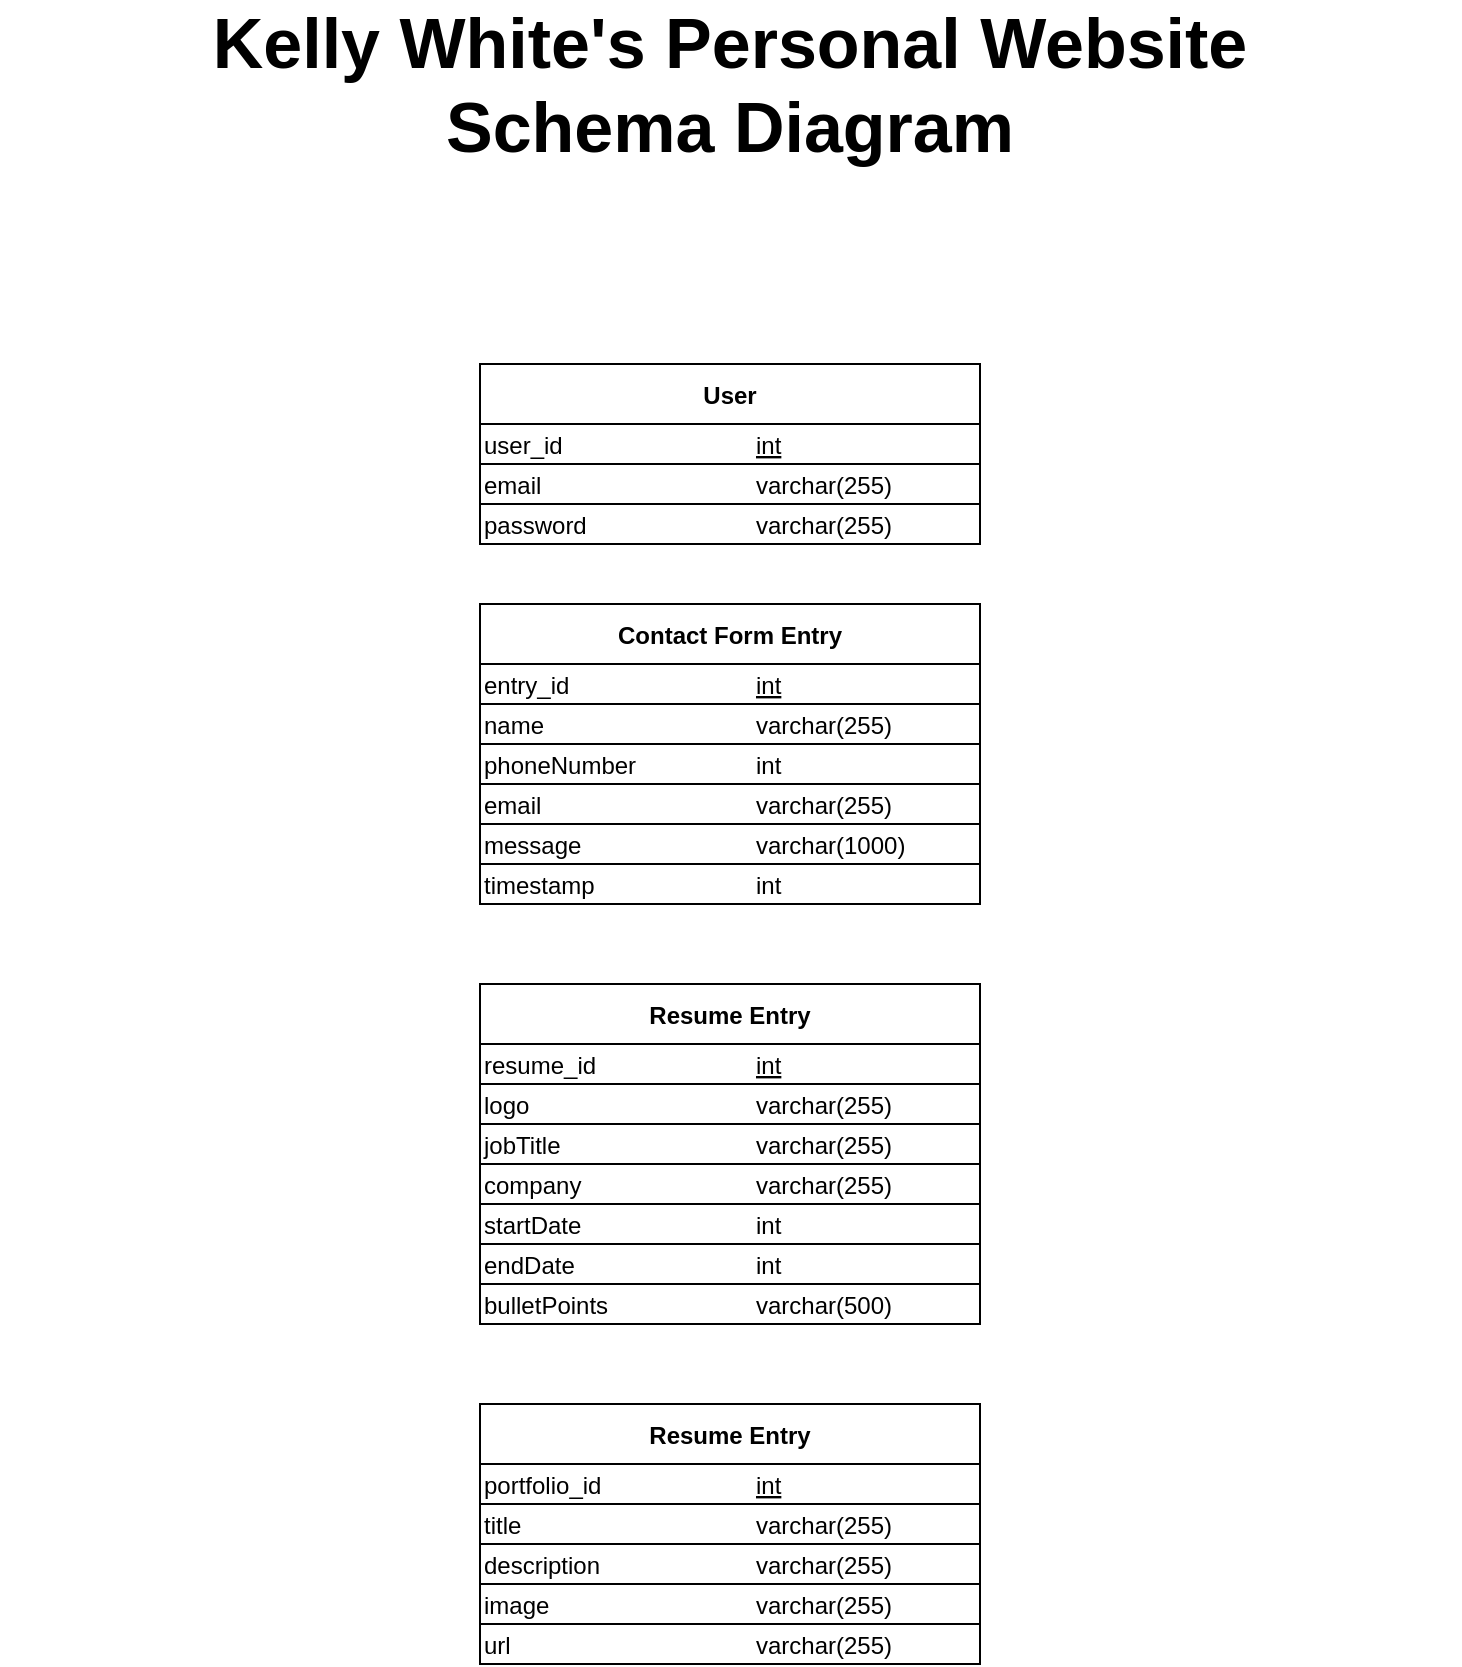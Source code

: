 <mxfile>
    <diagram id="R2lEEEUBdFMjLlhIrx00" name="Page-1">
        <mxGraphModel dx="1049" dy="1129" grid="1" gridSize="10" guides="1" tooltips="1" connect="1" arrows="1" fold="1" page="1" pageScale="1" pageWidth="850" pageHeight="1100" math="0" shadow="0" extFonts="Permanent Marker^https://fonts.googleapis.com/css?family=Permanent+Marker">
            <root>
                <mxCell id="0"/>
                <mxCell id="1" parent="0"/>
                <mxCell id="C-vyLk0tnHw3VtMMgP7b-13" value="User" style="shape=table;startSize=30;container=1;collapsible=1;childLayout=tableLayout;fixedRows=0;rowLines=1;fontStyle=1;align=center;resizeLast=1;columnLines=0;resizeLastRow=0;" parent="1" vertex="1">
                    <mxGeometry x="300" y="225" width="250" height="90" as="geometry"/>
                </mxCell>
                <mxCell id="C-vyLk0tnHw3VtMMgP7b-14" value="" style="shape=partialRectangle;collapsible=0;dropTarget=0;pointerEvents=0;fillColor=none;points=[[0,0.5],[1,0.5]];portConstraint=eastwest;top=0;left=0;right=0;bottom=1;" parent="C-vyLk0tnHw3VtMMgP7b-13" vertex="1">
                    <mxGeometry y="30" width="250" height="20" as="geometry"/>
                </mxCell>
                <mxCell id="C-vyLk0tnHw3VtMMgP7b-15" value="user_id" style="shape=partialRectangle;overflow=hidden;connectable=0;fillColor=none;top=0;left=0;bottom=0;right=0;fontStyle=0;align=left;" parent="C-vyLk0tnHw3VtMMgP7b-14" vertex="1">
                    <mxGeometry width="130" height="20" as="geometry"/>
                </mxCell>
                <mxCell id="C-vyLk0tnHw3VtMMgP7b-16" value="int" style="shape=partialRectangle;overflow=hidden;connectable=0;fillColor=none;top=0;left=0;bottom=0;right=0;align=left;spacingLeft=6;fontStyle=4;" parent="C-vyLk0tnHw3VtMMgP7b-14" vertex="1">
                    <mxGeometry x="130" width="120" height="20" as="geometry"/>
                </mxCell>
                <mxCell id="C-vyLk0tnHw3VtMMgP7b-17" value="" style="shape=partialRectangle;collapsible=0;dropTarget=0;pointerEvents=0;fillColor=none;points=[[0,0.5],[1,0.5]];portConstraint=eastwest;top=0;left=0;right=0;bottom=0;" parent="C-vyLk0tnHw3VtMMgP7b-13" vertex="1">
                    <mxGeometry y="50" width="250" height="20" as="geometry"/>
                </mxCell>
                <mxCell id="C-vyLk0tnHw3VtMMgP7b-18" value="email" style="shape=partialRectangle;overflow=hidden;connectable=0;fillColor=none;top=0;left=0;bottom=0;right=0;align=left;" parent="C-vyLk0tnHw3VtMMgP7b-17" vertex="1">
                    <mxGeometry width="130" height="20" as="geometry"/>
                </mxCell>
                <mxCell id="C-vyLk0tnHw3VtMMgP7b-19" value="varchar(255)" style="shape=partialRectangle;overflow=hidden;connectable=0;fillColor=none;top=0;left=0;bottom=0;right=0;align=left;spacingLeft=6;" parent="C-vyLk0tnHw3VtMMgP7b-17" vertex="1">
                    <mxGeometry x="130" width="120" height="20" as="geometry"/>
                </mxCell>
                <mxCell id="C-vyLk0tnHw3VtMMgP7b-20" value="" style="shape=partialRectangle;collapsible=0;dropTarget=0;pointerEvents=0;fillColor=none;points=[[0,0.5],[1,0.5]];portConstraint=eastwest;top=0;left=0;right=0;bottom=0;" parent="C-vyLk0tnHw3VtMMgP7b-13" vertex="1">
                    <mxGeometry y="70" width="250" height="20" as="geometry"/>
                </mxCell>
                <mxCell id="C-vyLk0tnHw3VtMMgP7b-21" value="password" style="shape=partialRectangle;overflow=hidden;connectable=0;fillColor=none;top=0;left=0;bottom=0;right=0;perimeterSpacing=1;align=left;dashed=1;dashPattern=1 1;" parent="C-vyLk0tnHw3VtMMgP7b-20" vertex="1">
                    <mxGeometry width="130" height="20" as="geometry"/>
                </mxCell>
                <mxCell id="C-vyLk0tnHw3VtMMgP7b-22" value="varchar(255)" style="shape=partialRectangle;overflow=hidden;connectable=0;fillColor=none;top=0;left=0;bottom=0;right=0;align=left;spacingLeft=6;perimeterSpacing=1;dashed=1;dashPattern=1 1;" parent="C-vyLk0tnHw3VtMMgP7b-20" vertex="1">
                    <mxGeometry x="130" width="120" height="20" as="geometry"/>
                </mxCell>
                <mxCell id="43" value="Contact Form Entry" style="shape=table;startSize=30;container=1;collapsible=1;childLayout=tableLayout;fixedRows=0;rowLines=1;fontStyle=1;align=center;resizeLast=1;columnLines=0;resizeLastRow=0;" vertex="1" parent="1">
                    <mxGeometry x="300" y="345" width="250" height="150" as="geometry"/>
                </mxCell>
                <mxCell id="44" value="" style="shape=partialRectangle;collapsible=0;dropTarget=0;pointerEvents=0;fillColor=none;points=[[0,0.5],[1,0.5]];portConstraint=eastwest;top=0;left=0;right=0;bottom=1;" vertex="1" parent="43">
                    <mxGeometry y="30" width="250" height="20" as="geometry"/>
                </mxCell>
                <mxCell id="45" value="entry_id" style="shape=partialRectangle;overflow=hidden;connectable=0;fillColor=none;top=0;left=0;bottom=0;right=0;fontStyle=0;align=left;" vertex="1" parent="44">
                    <mxGeometry width="130" height="20" as="geometry"/>
                </mxCell>
                <mxCell id="46" value="int" style="shape=partialRectangle;overflow=hidden;connectable=0;fillColor=none;top=0;left=0;bottom=0;right=0;align=left;spacingLeft=6;fontStyle=4;" vertex="1" parent="44">
                    <mxGeometry x="130" width="120" height="20" as="geometry"/>
                </mxCell>
                <mxCell id="47" value="" style="shape=partialRectangle;collapsible=0;dropTarget=0;pointerEvents=0;fillColor=none;points=[[0,0.5],[1,0.5]];portConstraint=eastwest;top=0;left=0;right=0;bottom=0;" vertex="1" parent="43">
                    <mxGeometry y="50" width="250" height="20" as="geometry"/>
                </mxCell>
                <mxCell id="48" value="name" style="shape=partialRectangle;overflow=hidden;connectable=0;fillColor=none;top=0;left=0;bottom=0;right=0;align=left;" vertex="1" parent="47">
                    <mxGeometry width="130" height="20" as="geometry"/>
                </mxCell>
                <mxCell id="49" value="varchar(255)" style="shape=partialRectangle;overflow=hidden;connectable=0;fillColor=none;top=0;left=0;bottom=0;right=0;align=left;spacingLeft=6;" vertex="1" parent="47">
                    <mxGeometry x="130" width="120" height="20" as="geometry"/>
                </mxCell>
                <mxCell id="50" value="" style="shape=partialRectangle;collapsible=0;dropTarget=0;pointerEvents=0;fillColor=none;points=[[0,0.5],[1,0.5]];portConstraint=eastwest;top=0;left=0;right=0;bottom=0;" vertex="1" parent="43">
                    <mxGeometry y="70" width="250" height="20" as="geometry"/>
                </mxCell>
                <mxCell id="51" value="phoneNumber" style="shape=partialRectangle;overflow=hidden;connectable=0;fillColor=none;top=0;left=0;bottom=0;right=0;perimeterSpacing=1;align=left;dashed=1;dashPattern=1 1;" vertex="1" parent="50">
                    <mxGeometry width="130" height="20" as="geometry"/>
                </mxCell>
                <mxCell id="52" value="int" style="shape=partialRectangle;overflow=hidden;connectable=0;fillColor=none;top=0;left=0;bottom=0;right=0;align=left;spacingLeft=6;perimeterSpacing=1;dashed=1;dashPattern=1 1;" vertex="1" parent="50">
                    <mxGeometry x="130" width="120" height="20" as="geometry"/>
                </mxCell>
                <mxCell id="53" style="shape=partialRectangle;collapsible=0;dropTarget=0;pointerEvents=0;fillColor=none;points=[[0,0.5],[1,0.5]];portConstraint=eastwest;top=0;left=0;right=0;bottom=0;" vertex="1" parent="43">
                    <mxGeometry y="90" width="250" height="20" as="geometry"/>
                </mxCell>
                <mxCell id="54" value="email" style="shape=partialRectangle;overflow=hidden;connectable=0;fillColor=none;top=0;left=0;bottom=0;right=0;perimeterSpacing=1;align=left;dashed=1;dashPattern=1 1;" vertex="1" parent="53">
                    <mxGeometry width="130" height="20" as="geometry"/>
                </mxCell>
                <mxCell id="55" value="varchar(255)" style="shape=partialRectangle;overflow=hidden;connectable=0;fillColor=none;top=0;left=0;bottom=0;right=0;align=left;spacingLeft=6;perimeterSpacing=1;dashed=1;dashPattern=1 1;" vertex="1" parent="53">
                    <mxGeometry x="130" width="120" height="20" as="geometry"/>
                </mxCell>
                <mxCell id="56" style="shape=partialRectangle;collapsible=0;dropTarget=0;pointerEvents=0;fillColor=none;points=[[0,0.5],[1,0.5]];portConstraint=eastwest;top=0;left=0;right=0;bottom=0;" vertex="1" parent="43">
                    <mxGeometry y="110" width="250" height="20" as="geometry"/>
                </mxCell>
                <mxCell id="57" value="message" style="shape=partialRectangle;overflow=hidden;connectable=0;fillColor=none;top=0;left=0;bottom=0;right=0;perimeterSpacing=1;align=left;dashed=1;dashPattern=1 1;" vertex="1" parent="56">
                    <mxGeometry width="130" height="20" as="geometry"/>
                </mxCell>
                <mxCell id="58" value="varchar(1000)" style="shape=partialRectangle;overflow=hidden;connectable=0;fillColor=none;top=0;left=0;bottom=0;right=0;align=left;spacingLeft=6;perimeterSpacing=1;dashed=1;dashPattern=1 1;" vertex="1" parent="56">
                    <mxGeometry x="130" width="120" height="20" as="geometry"/>
                </mxCell>
                <mxCell id="62" style="shape=partialRectangle;collapsible=0;dropTarget=0;pointerEvents=0;fillColor=none;points=[[0,0.5],[1,0.5]];portConstraint=eastwest;top=0;left=0;right=0;bottom=0;" vertex="1" parent="43">
                    <mxGeometry y="130" width="250" height="20" as="geometry"/>
                </mxCell>
                <mxCell id="63" value="timestamp" style="shape=partialRectangle;overflow=hidden;connectable=0;fillColor=none;top=0;left=0;bottom=0;right=0;perimeterSpacing=1;align=left;dashed=1;dashPattern=1 1;" vertex="1" parent="62">
                    <mxGeometry width="130" height="20" as="geometry"/>
                </mxCell>
                <mxCell id="64" value="int" style="shape=partialRectangle;overflow=hidden;connectable=0;fillColor=none;top=0;left=0;bottom=0;right=0;align=left;spacingLeft=6;perimeterSpacing=1;dashed=1;dashPattern=1 1;" vertex="1" parent="62">
                    <mxGeometry x="130" width="120" height="20" as="geometry"/>
                </mxCell>
                <mxCell id="65" value="Resume Entry" style="shape=table;startSize=30;container=1;collapsible=1;childLayout=tableLayout;fixedRows=0;rowLines=1;fontStyle=1;align=center;resizeLast=1;columnLines=0;resizeLastRow=0;" vertex="1" parent="1">
                    <mxGeometry x="300" y="535" width="250" height="170" as="geometry"/>
                </mxCell>
                <mxCell id="66" value="" style="shape=partialRectangle;collapsible=0;dropTarget=0;pointerEvents=0;fillColor=none;points=[[0,0.5],[1,0.5]];portConstraint=eastwest;top=0;left=0;right=0;bottom=1;" vertex="1" parent="65">
                    <mxGeometry y="30" width="250" height="20" as="geometry"/>
                </mxCell>
                <mxCell id="67" value="resume_id" style="shape=partialRectangle;overflow=hidden;connectable=0;fillColor=none;top=0;left=0;bottom=0;right=0;fontStyle=0;align=left;" vertex="1" parent="66">
                    <mxGeometry width="130" height="20" as="geometry"/>
                </mxCell>
                <mxCell id="68" value="int" style="shape=partialRectangle;overflow=hidden;connectable=0;fillColor=none;top=0;left=0;bottom=0;right=0;align=left;spacingLeft=6;fontStyle=4;" vertex="1" parent="66">
                    <mxGeometry x="130" width="120" height="20" as="geometry"/>
                </mxCell>
                <mxCell id="69" value="" style="shape=partialRectangle;collapsible=0;dropTarget=0;pointerEvents=0;fillColor=none;points=[[0,0.5],[1,0.5]];portConstraint=eastwest;top=0;left=0;right=0;bottom=0;" vertex="1" parent="65">
                    <mxGeometry y="50" width="250" height="20" as="geometry"/>
                </mxCell>
                <mxCell id="70" value="logo" style="shape=partialRectangle;overflow=hidden;connectable=0;fillColor=none;top=0;left=0;bottom=0;right=0;align=left;" vertex="1" parent="69">
                    <mxGeometry width="130" height="20" as="geometry"/>
                </mxCell>
                <mxCell id="71" value="varchar(255)" style="shape=partialRectangle;overflow=hidden;connectable=0;fillColor=none;top=0;left=0;bottom=0;right=0;align=left;spacingLeft=6;" vertex="1" parent="69">
                    <mxGeometry x="130" width="120" height="20" as="geometry"/>
                </mxCell>
                <mxCell id="72" value="" style="shape=partialRectangle;collapsible=0;dropTarget=0;pointerEvents=0;fillColor=none;points=[[0,0.5],[1,0.5]];portConstraint=eastwest;top=0;left=0;right=0;bottom=0;" vertex="1" parent="65">
                    <mxGeometry y="70" width="250" height="20" as="geometry"/>
                </mxCell>
                <mxCell id="73" value="jobTitle" style="shape=partialRectangle;overflow=hidden;connectable=0;fillColor=none;top=0;left=0;bottom=0;right=0;perimeterSpacing=1;align=left;dashed=1;dashPattern=1 1;" vertex="1" parent="72">
                    <mxGeometry width="130" height="20" as="geometry"/>
                </mxCell>
                <mxCell id="74" value="varchar(255)" style="shape=partialRectangle;overflow=hidden;connectable=0;fillColor=none;top=0;left=0;bottom=0;right=0;align=left;spacingLeft=6;perimeterSpacing=1;dashed=1;dashPattern=1 1;" vertex="1" parent="72">
                    <mxGeometry x="130" width="120" height="20" as="geometry"/>
                </mxCell>
                <mxCell id="75" style="shape=partialRectangle;collapsible=0;dropTarget=0;pointerEvents=0;fillColor=none;points=[[0,0.5],[1,0.5]];portConstraint=eastwest;top=0;left=0;right=0;bottom=0;" vertex="1" parent="65">
                    <mxGeometry y="90" width="250" height="20" as="geometry"/>
                </mxCell>
                <mxCell id="76" value="company" style="shape=partialRectangle;overflow=hidden;connectable=0;fillColor=none;top=0;left=0;bottom=0;right=0;perimeterSpacing=1;align=left;dashed=1;dashPattern=1 1;" vertex="1" parent="75">
                    <mxGeometry width="130" height="20" as="geometry"/>
                </mxCell>
                <mxCell id="77" value="varchar(255)" style="shape=partialRectangle;overflow=hidden;connectable=0;fillColor=none;top=0;left=0;bottom=0;right=0;align=left;spacingLeft=6;perimeterSpacing=1;dashed=1;dashPattern=1 1;" vertex="1" parent="75">
                    <mxGeometry x="130" width="120" height="20" as="geometry"/>
                </mxCell>
                <mxCell id="78" style="shape=partialRectangle;collapsible=0;dropTarget=0;pointerEvents=0;fillColor=none;points=[[0,0.5],[1,0.5]];portConstraint=eastwest;top=0;left=0;right=0;bottom=0;" vertex="1" parent="65">
                    <mxGeometry y="110" width="250" height="20" as="geometry"/>
                </mxCell>
                <mxCell id="79" value="startDate" style="shape=partialRectangle;overflow=hidden;connectable=0;fillColor=none;top=0;left=0;bottom=0;right=0;perimeterSpacing=1;align=left;dashed=1;dashPattern=1 1;" vertex="1" parent="78">
                    <mxGeometry width="130" height="20" as="geometry"/>
                </mxCell>
                <mxCell id="80" value="int" style="shape=partialRectangle;overflow=hidden;connectable=0;fillColor=none;top=0;left=0;bottom=0;right=0;align=left;spacingLeft=6;perimeterSpacing=1;dashed=1;dashPattern=1 1;" vertex="1" parent="78">
                    <mxGeometry x="130" width="120" height="20" as="geometry"/>
                </mxCell>
                <mxCell id="81" style="shape=partialRectangle;collapsible=0;dropTarget=0;pointerEvents=0;fillColor=none;points=[[0,0.5],[1,0.5]];portConstraint=eastwest;top=0;left=0;right=0;bottom=0;" vertex="1" parent="65">
                    <mxGeometry y="130" width="250" height="20" as="geometry"/>
                </mxCell>
                <mxCell id="82" value="endDate" style="shape=partialRectangle;overflow=hidden;connectable=0;fillColor=none;top=0;left=0;bottom=0;right=0;perimeterSpacing=1;align=left;dashed=1;dashPattern=1 1;" vertex="1" parent="81">
                    <mxGeometry width="130" height="20" as="geometry"/>
                </mxCell>
                <mxCell id="83" value="int" style="shape=partialRectangle;overflow=hidden;connectable=0;fillColor=none;top=0;left=0;bottom=0;right=0;align=left;spacingLeft=6;perimeterSpacing=1;dashed=1;dashPattern=1 1;" vertex="1" parent="81">
                    <mxGeometry x="130" width="120" height="20" as="geometry"/>
                </mxCell>
                <mxCell id="84" style="shape=partialRectangle;collapsible=0;dropTarget=0;pointerEvents=0;fillColor=none;points=[[0,0.5],[1,0.5]];portConstraint=eastwest;top=0;left=0;right=0;bottom=0;" vertex="1" parent="65">
                    <mxGeometry y="150" width="250" height="20" as="geometry"/>
                </mxCell>
                <mxCell id="85" value="bulletPoints" style="shape=partialRectangle;overflow=hidden;connectable=0;fillColor=none;top=0;left=0;bottom=0;right=0;perimeterSpacing=1;align=left;dashed=1;dashPattern=1 1;" vertex="1" parent="84">
                    <mxGeometry width="130" height="20" as="geometry"/>
                </mxCell>
                <mxCell id="86" value="varchar(500)" style="shape=partialRectangle;overflow=hidden;connectable=0;fillColor=none;top=0;left=0;bottom=0;right=0;align=left;spacingLeft=6;perimeterSpacing=1;dashed=1;dashPattern=1 1;" vertex="1" parent="84">
                    <mxGeometry x="130" width="120" height="20" as="geometry"/>
                </mxCell>
                <mxCell id="87" value="Resume Entry" style="shape=table;startSize=30;container=1;collapsible=1;childLayout=tableLayout;fixedRows=0;rowLines=1;fontStyle=1;align=center;resizeLast=1;columnLines=0;resizeLastRow=0;" vertex="1" parent="1">
                    <mxGeometry x="300" y="745" width="250" height="130" as="geometry"/>
                </mxCell>
                <mxCell id="88" value="" style="shape=partialRectangle;collapsible=0;dropTarget=0;pointerEvents=0;fillColor=none;points=[[0,0.5],[1,0.5]];portConstraint=eastwest;top=0;left=0;right=0;bottom=1;" vertex="1" parent="87">
                    <mxGeometry y="30" width="250" height="20" as="geometry"/>
                </mxCell>
                <mxCell id="89" value="portfolio_id" style="shape=partialRectangle;overflow=hidden;connectable=0;fillColor=none;top=0;left=0;bottom=0;right=0;fontStyle=0;align=left;" vertex="1" parent="88">
                    <mxGeometry width="130" height="20" as="geometry"/>
                </mxCell>
                <mxCell id="90" value="int" style="shape=partialRectangle;overflow=hidden;connectable=0;fillColor=none;top=0;left=0;bottom=0;right=0;align=left;spacingLeft=6;fontStyle=4;" vertex="1" parent="88">
                    <mxGeometry x="130" width="120" height="20" as="geometry"/>
                </mxCell>
                <mxCell id="91" value="" style="shape=partialRectangle;collapsible=0;dropTarget=0;pointerEvents=0;fillColor=none;points=[[0,0.5],[1,0.5]];portConstraint=eastwest;top=0;left=0;right=0;bottom=0;" vertex="1" parent="87">
                    <mxGeometry y="50" width="250" height="20" as="geometry"/>
                </mxCell>
                <mxCell id="92" value="title" style="shape=partialRectangle;overflow=hidden;connectable=0;fillColor=none;top=0;left=0;bottom=0;right=0;align=left;" vertex="1" parent="91">
                    <mxGeometry width="130" height="20" as="geometry"/>
                </mxCell>
                <mxCell id="93" value="varchar(255)" style="shape=partialRectangle;overflow=hidden;connectable=0;fillColor=none;top=0;left=0;bottom=0;right=0;align=left;spacingLeft=6;" vertex="1" parent="91">
                    <mxGeometry x="130" width="120" height="20" as="geometry"/>
                </mxCell>
                <mxCell id="94" value="" style="shape=partialRectangle;collapsible=0;dropTarget=0;pointerEvents=0;fillColor=none;points=[[0,0.5],[1,0.5]];portConstraint=eastwest;top=0;left=0;right=0;bottom=0;" vertex="1" parent="87">
                    <mxGeometry y="70" width="250" height="20" as="geometry"/>
                </mxCell>
                <mxCell id="95" value="description" style="shape=partialRectangle;overflow=hidden;connectable=0;fillColor=none;top=0;left=0;bottom=0;right=0;perimeterSpacing=1;align=left;dashed=1;dashPattern=1 1;" vertex="1" parent="94">
                    <mxGeometry width="130" height="20" as="geometry"/>
                </mxCell>
                <mxCell id="96" value="varchar(255)" style="shape=partialRectangle;overflow=hidden;connectable=0;fillColor=none;top=0;left=0;bottom=0;right=0;align=left;spacingLeft=6;perimeterSpacing=1;dashed=1;dashPattern=1 1;" vertex="1" parent="94">
                    <mxGeometry x="130" width="120" height="20" as="geometry"/>
                </mxCell>
                <mxCell id="97" style="shape=partialRectangle;collapsible=0;dropTarget=0;pointerEvents=0;fillColor=none;points=[[0,0.5],[1,0.5]];portConstraint=eastwest;top=0;left=0;right=0;bottom=0;" vertex="1" parent="87">
                    <mxGeometry y="90" width="250" height="20" as="geometry"/>
                </mxCell>
                <mxCell id="98" value="image" style="shape=partialRectangle;overflow=hidden;connectable=0;fillColor=none;top=0;left=0;bottom=0;right=0;perimeterSpacing=1;align=left;dashed=1;dashPattern=1 1;" vertex="1" parent="97">
                    <mxGeometry width="130" height="20" as="geometry"/>
                </mxCell>
                <mxCell id="99" value="varchar(255)" style="shape=partialRectangle;overflow=hidden;connectable=0;fillColor=none;top=0;left=0;bottom=0;right=0;align=left;spacingLeft=6;perimeterSpacing=1;dashed=1;dashPattern=1 1;" vertex="1" parent="97">
                    <mxGeometry x="130" width="120" height="20" as="geometry"/>
                </mxCell>
                <mxCell id="100" style="shape=partialRectangle;collapsible=0;dropTarget=0;pointerEvents=0;fillColor=none;points=[[0,0.5],[1,0.5]];portConstraint=eastwest;top=0;left=0;right=0;bottom=0;" vertex="1" parent="87">
                    <mxGeometry y="110" width="250" height="20" as="geometry"/>
                </mxCell>
                <mxCell id="101" value="url" style="shape=partialRectangle;overflow=hidden;connectable=0;fillColor=none;top=0;left=0;bottom=0;right=0;perimeterSpacing=1;align=left;dashed=1;dashPattern=1 1;" vertex="1" parent="100">
                    <mxGeometry width="130" height="20" as="geometry"/>
                </mxCell>
                <mxCell id="102" value="varchar(255)" style="shape=partialRectangle;overflow=hidden;connectable=0;fillColor=none;top=0;left=0;bottom=0;right=0;align=left;spacingLeft=6;perimeterSpacing=1;dashed=1;dashPattern=1 1;" vertex="1" parent="100">
                    <mxGeometry x="130" width="120" height="20" as="geometry"/>
                </mxCell>
                <mxCell id="109" value="Kelly White's Personal Website &lt;br&gt;Schema Diagram" style="text;html=1;strokeColor=none;fillColor=none;align=center;verticalAlign=middle;whiteSpace=wrap;rounded=0;dashed=1;dashPattern=1 2;fontStyle=1;fontSize=35;" vertex="1" parent="1">
                    <mxGeometry x="60" y="50" width="730" height="70" as="geometry"/>
                </mxCell>
            </root>
        </mxGraphModel>
    </diagram>
</mxfile>